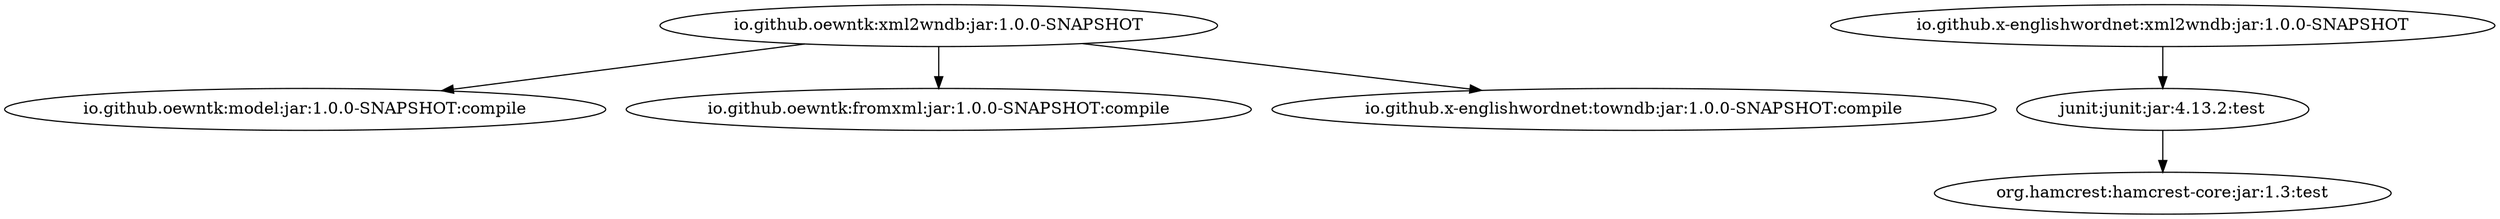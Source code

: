 digraph "io.github.oewntk:xml2wndb:jar:1.0.0-SNAPSHOT" {
	"io.github.oewntk:xml2wndb:jar:1.0.0-SNAPSHOT" -> "io.github.oewntk:model:jar:1.0.0-SNAPSHOT:compile" ;
	"io.github.oewntk:xml2wndb:jar:1.0.0-SNAPSHOT" -> "io.github.oewntk:fromxml:jar:1.0.0-SNAPSHOT:compile" ;
	"io.github.oewntk:xml2wndb:jar:1.0.0-SNAPSHOT" -> "io.github.x-englishwordnet:towndb:jar:1.0.0-SNAPSHOT:compile" ;
	"io.github.x-englishwordnet:xml2wndb:jar:1.0.0-SNAPSHOT" -> "junit:junit:jar:4.13.2:test" ; 
	"junit:junit:jar:4.13.2:test" -> "org.hamcrest:hamcrest-core:jar:1.3:test" ; 
 } 